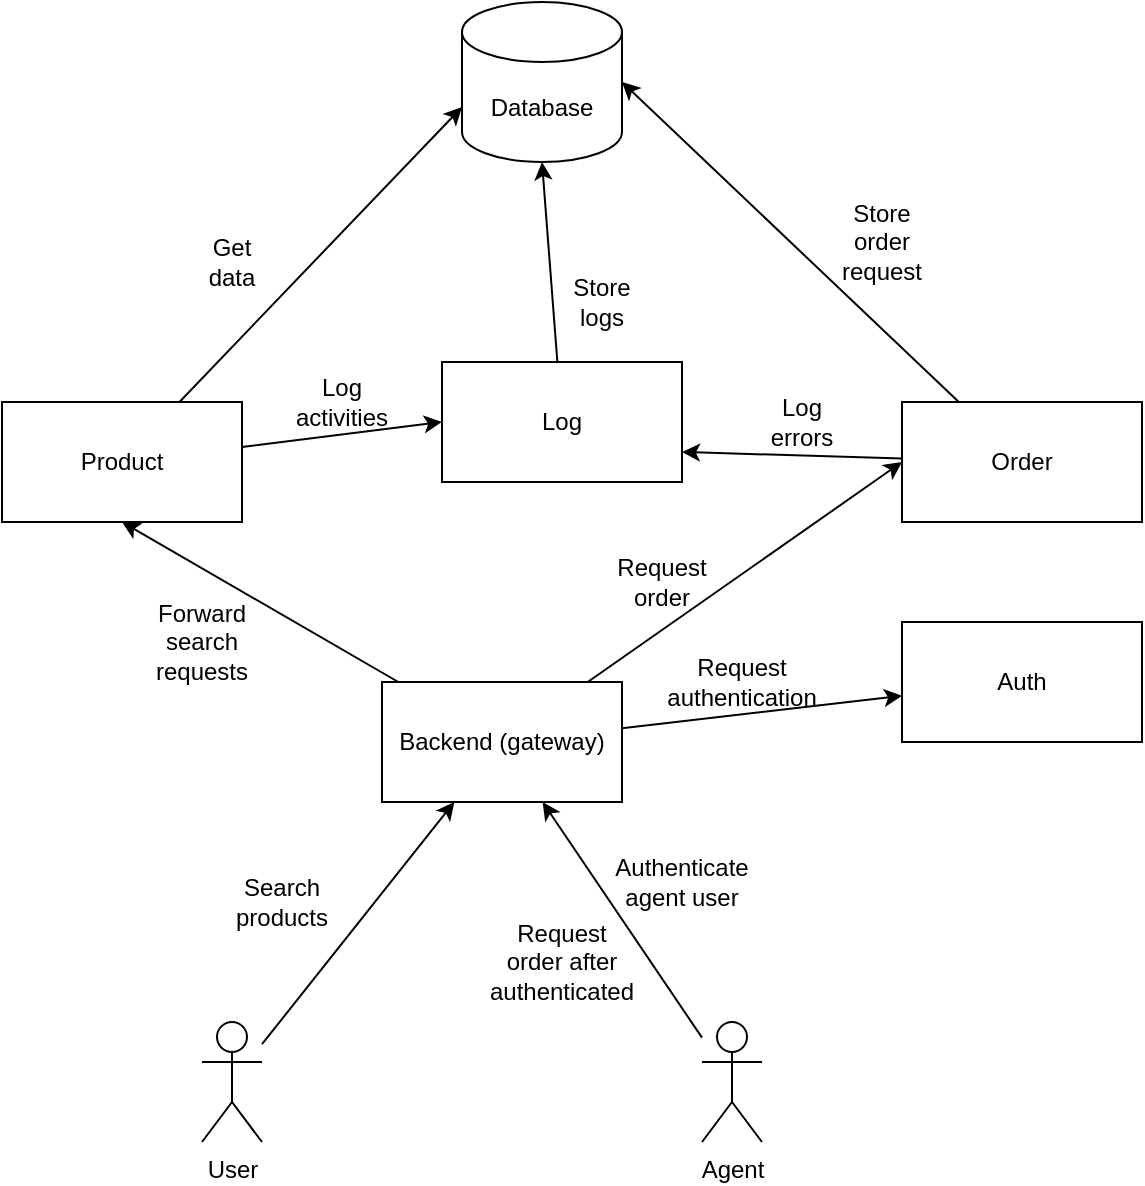 <mxfile version="14.1.8" type="device"><diagram id="0UYsmAKWaLNpzQsIiehL" name="Page-1"><mxGraphModel dx="1086" dy="806" grid="1" gridSize="10" guides="1" tooltips="1" connect="1" arrows="1" fold="1" page="1" pageScale="1" pageWidth="3300" pageHeight="4681" math="0" shadow="0"><root><mxCell id="0"/><mxCell id="1" parent="0"/><mxCell id="drQI8UmaHwfrGGv6lDay-1" value="Auth" style="rounded=0;whiteSpace=wrap;html=1;" vertex="1" parent="1"><mxGeometry x="690" y="510" width="120" height="60" as="geometry"/></mxCell><mxCell id="drQI8UmaHwfrGGv6lDay-15" style="edgeStyle=none;rounded=0;orthogonalLoop=1;jettySize=auto;html=1;entryX=0.5;entryY=1;entryDx=0;entryDy=0;" edge="1" parent="1" source="drQI8UmaHwfrGGv6lDay-2" target="drQI8UmaHwfrGGv6lDay-3"><mxGeometry relative="1" as="geometry"/></mxCell><mxCell id="drQI8UmaHwfrGGv6lDay-22" style="edgeStyle=none;rounded=0;orthogonalLoop=1;jettySize=auto;html=1;entryX=0;entryY=0.5;entryDx=0;entryDy=0;" edge="1" parent="1" source="drQI8UmaHwfrGGv6lDay-2" target="drQI8UmaHwfrGGv6lDay-4"><mxGeometry relative="1" as="geometry"/></mxCell><mxCell id="drQI8UmaHwfrGGv6lDay-25" style="edgeStyle=none;rounded=0;orthogonalLoop=1;jettySize=auto;html=1;" edge="1" parent="1" source="drQI8UmaHwfrGGv6lDay-2" target="drQI8UmaHwfrGGv6lDay-1"><mxGeometry relative="1" as="geometry"/></mxCell><mxCell id="drQI8UmaHwfrGGv6lDay-2" value="Backend (gateway)" style="rounded=0;whiteSpace=wrap;html=1;" vertex="1" parent="1"><mxGeometry x="430" y="540" width="120" height="60" as="geometry"/></mxCell><mxCell id="drQI8UmaHwfrGGv6lDay-17" style="edgeStyle=none;rounded=0;orthogonalLoop=1;jettySize=auto;html=1;entryX=0;entryY=0;entryDx=0;entryDy=52.5;entryPerimeter=0;" edge="1" parent="1" source="drQI8UmaHwfrGGv6lDay-3" target="drQI8UmaHwfrGGv6lDay-5"><mxGeometry relative="1" as="geometry"/></mxCell><mxCell id="drQI8UmaHwfrGGv6lDay-18" style="edgeStyle=none;rounded=0;orthogonalLoop=1;jettySize=auto;html=1;entryX=0;entryY=0.5;entryDx=0;entryDy=0;" edge="1" parent="1" source="drQI8UmaHwfrGGv6lDay-3" target="drQI8UmaHwfrGGv6lDay-16"><mxGeometry relative="1" as="geometry"/></mxCell><mxCell id="drQI8UmaHwfrGGv6lDay-3" value="Product" style="rounded=0;whiteSpace=wrap;html=1;" vertex="1" parent="1"><mxGeometry x="240" y="400" width="120" height="60" as="geometry"/></mxCell><mxCell id="drQI8UmaHwfrGGv6lDay-23" style="edgeStyle=none;rounded=0;orthogonalLoop=1;jettySize=auto;html=1;entryX=1;entryY=0.75;entryDx=0;entryDy=0;" edge="1" parent="1" source="drQI8UmaHwfrGGv6lDay-4" target="drQI8UmaHwfrGGv6lDay-16"><mxGeometry relative="1" as="geometry"/></mxCell><mxCell id="drQI8UmaHwfrGGv6lDay-26" style="edgeStyle=none;rounded=0;orthogonalLoop=1;jettySize=auto;html=1;entryX=1;entryY=0.5;entryDx=0;entryDy=0;entryPerimeter=0;" edge="1" parent="1" source="drQI8UmaHwfrGGv6lDay-4" target="drQI8UmaHwfrGGv6lDay-5"><mxGeometry relative="1" as="geometry"/></mxCell><mxCell id="drQI8UmaHwfrGGv6lDay-4" value="Order" style="rounded=0;whiteSpace=wrap;html=1;" vertex="1" parent="1"><mxGeometry x="690" y="400" width="120" height="60" as="geometry"/></mxCell><mxCell id="drQI8UmaHwfrGGv6lDay-5" value="Database" style="shape=cylinder3;whiteSpace=wrap;html=1;boundedLbl=1;backgroundOutline=1;size=15;" vertex="1" parent="1"><mxGeometry x="470" y="200" width="80" height="80" as="geometry"/></mxCell><mxCell id="drQI8UmaHwfrGGv6lDay-14" style="rounded=0;orthogonalLoop=1;jettySize=auto;html=1;" edge="1" parent="1" source="drQI8UmaHwfrGGv6lDay-6" target="drQI8UmaHwfrGGv6lDay-2"><mxGeometry relative="1" as="geometry"/></mxCell><mxCell id="drQI8UmaHwfrGGv6lDay-6" value="User" style="shape=umlActor;verticalLabelPosition=bottom;verticalAlign=top;html=1;outlineConnect=0;" vertex="1" parent="1"><mxGeometry x="340" y="710" width="30" height="60" as="geometry"/></mxCell><mxCell id="drQI8UmaHwfrGGv6lDay-21" style="edgeStyle=none;rounded=0;orthogonalLoop=1;jettySize=auto;html=1;" edge="1" parent="1" source="drQI8UmaHwfrGGv6lDay-7" target="drQI8UmaHwfrGGv6lDay-2"><mxGeometry relative="1" as="geometry"/></mxCell><mxCell id="drQI8UmaHwfrGGv6lDay-7" value="Agent" style="shape=umlActor;verticalLabelPosition=bottom;verticalAlign=top;html=1;outlineConnect=0;" vertex="1" parent="1"><mxGeometry x="590" y="710" width="30" height="60" as="geometry"/></mxCell><mxCell id="drQI8UmaHwfrGGv6lDay-19" style="edgeStyle=none;rounded=0;orthogonalLoop=1;jettySize=auto;html=1;entryX=0.5;entryY=1;entryDx=0;entryDy=0;entryPerimeter=0;" edge="1" parent="1" source="drQI8UmaHwfrGGv6lDay-16" target="drQI8UmaHwfrGGv6lDay-5"><mxGeometry relative="1" as="geometry"/></mxCell><mxCell id="drQI8UmaHwfrGGv6lDay-16" value="Log" style="rounded=0;whiteSpace=wrap;html=1;" vertex="1" parent="1"><mxGeometry x="460" y="380" width="120" height="60" as="geometry"/></mxCell><mxCell id="drQI8UmaHwfrGGv6lDay-27" value="Search products" style="text;html=1;strokeColor=none;fillColor=none;align=center;verticalAlign=middle;whiteSpace=wrap;rounded=0;" vertex="1" parent="1"><mxGeometry x="360" y="640" width="40" height="20" as="geometry"/></mxCell><mxCell id="drQI8UmaHwfrGGv6lDay-28" value="Forward search requests" style="text;html=1;strokeColor=none;fillColor=none;align=center;verticalAlign=middle;whiteSpace=wrap;rounded=0;" vertex="1" parent="1"><mxGeometry x="320" y="510" width="40" height="20" as="geometry"/></mxCell><mxCell id="drQI8UmaHwfrGGv6lDay-29" value="Get data" style="text;html=1;strokeColor=none;fillColor=none;align=center;verticalAlign=middle;whiteSpace=wrap;rounded=0;" vertex="1" parent="1"><mxGeometry x="335" y="320" width="40" height="20" as="geometry"/></mxCell><mxCell id="drQI8UmaHwfrGGv6lDay-30" value="Log activities" style="text;html=1;strokeColor=none;fillColor=none;align=center;verticalAlign=middle;whiteSpace=wrap;rounded=0;" vertex="1" parent="1"><mxGeometry x="390" y="390" width="40" height="20" as="geometry"/></mxCell><mxCell id="drQI8UmaHwfrGGv6lDay-31" value="Store logs" style="text;html=1;strokeColor=none;fillColor=none;align=center;verticalAlign=middle;whiteSpace=wrap;rounded=0;" vertex="1" parent="1"><mxGeometry x="520" y="340" width="40" height="20" as="geometry"/></mxCell><mxCell id="drQI8UmaHwfrGGv6lDay-33" value="Authenticate agent user" style="text;html=1;strokeColor=none;fillColor=none;align=center;verticalAlign=middle;whiteSpace=wrap;rounded=0;" vertex="1" parent="1"><mxGeometry x="560" y="630" width="40" height="20" as="geometry"/></mxCell><mxCell id="drQI8UmaHwfrGGv6lDay-35" value="Request order after authenticated" style="text;html=1;strokeColor=none;fillColor=none;align=center;verticalAlign=middle;whiteSpace=wrap;rounded=0;" vertex="1" parent="1"><mxGeometry x="500" y="670" width="40" height="20" as="geometry"/></mxCell><mxCell id="drQI8UmaHwfrGGv6lDay-36" value="Request authentication" style="text;html=1;strokeColor=none;fillColor=none;align=center;verticalAlign=middle;whiteSpace=wrap;rounded=0;" vertex="1" parent="1"><mxGeometry x="590" y="530" width="40" height="20" as="geometry"/></mxCell><mxCell id="drQI8UmaHwfrGGv6lDay-37" value="Request order" style="text;html=1;strokeColor=none;fillColor=none;align=center;verticalAlign=middle;whiteSpace=wrap;rounded=0;" vertex="1" parent="1"><mxGeometry x="550" y="480" width="40" height="20" as="geometry"/></mxCell><mxCell id="drQI8UmaHwfrGGv6lDay-38" value="Log errors" style="text;html=1;strokeColor=none;fillColor=none;align=center;verticalAlign=middle;whiteSpace=wrap;rounded=0;" vertex="1" parent="1"><mxGeometry x="620" y="400" width="40" height="20" as="geometry"/></mxCell><mxCell id="drQI8UmaHwfrGGv6lDay-39" value="Store order request" style="text;html=1;strokeColor=none;fillColor=none;align=center;verticalAlign=middle;whiteSpace=wrap;rounded=0;" vertex="1" parent="1"><mxGeometry x="660" y="310" width="40" height="20" as="geometry"/></mxCell></root></mxGraphModel></diagram></mxfile>